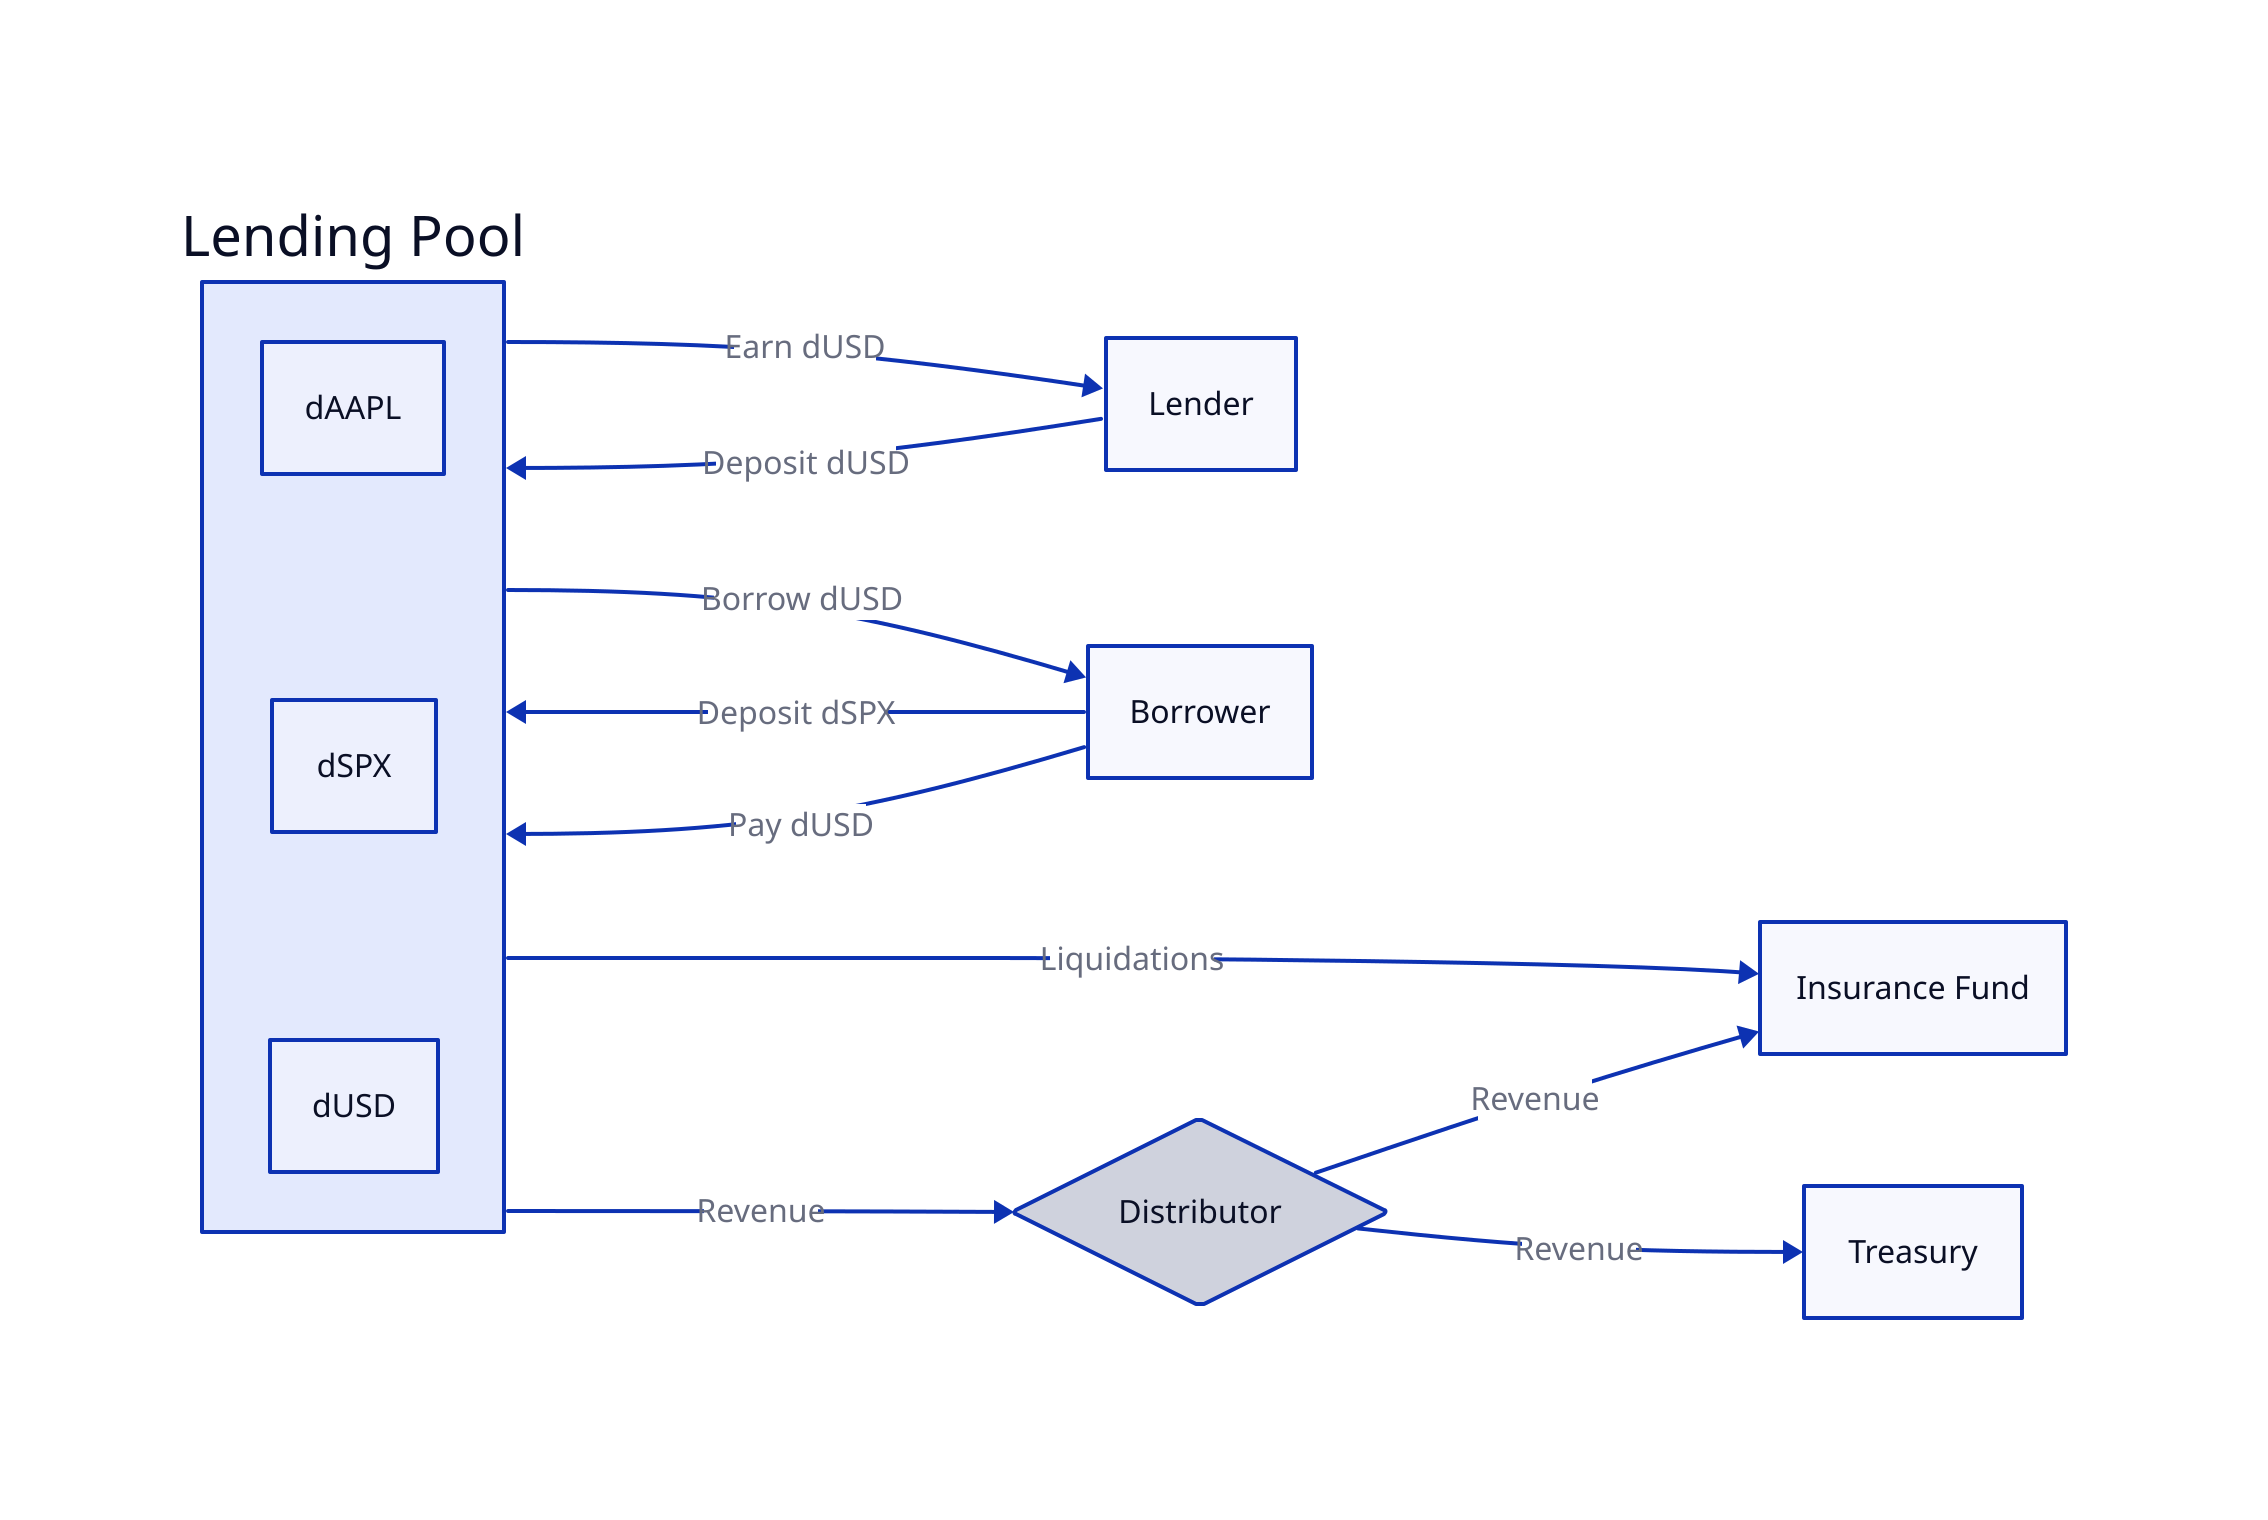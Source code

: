 direction: right

Lending Pool: {
  dAAPL
  dSPX
  dUSD
}
Insurance Fund
Lender
Borrower
Treasury
Distributor
Distributor.shape: diamond

Lending Pool -> Insurance Fund: Liquidations
Lender -> Lending Pool: Deposit dUSD
Lending Pool -> Lender: Earn dUSD
Borrower -> Lending Pool: Deposit dSPX
Borrower -> Lending Pool: Pay dUSD
Lending Pool -> Borrower: Borrow dUSD
Lending Pool -> Distributor: Revenue
Distributor -> Treasury: Revenue
Distributor -> Insurance Fund: Revenue
